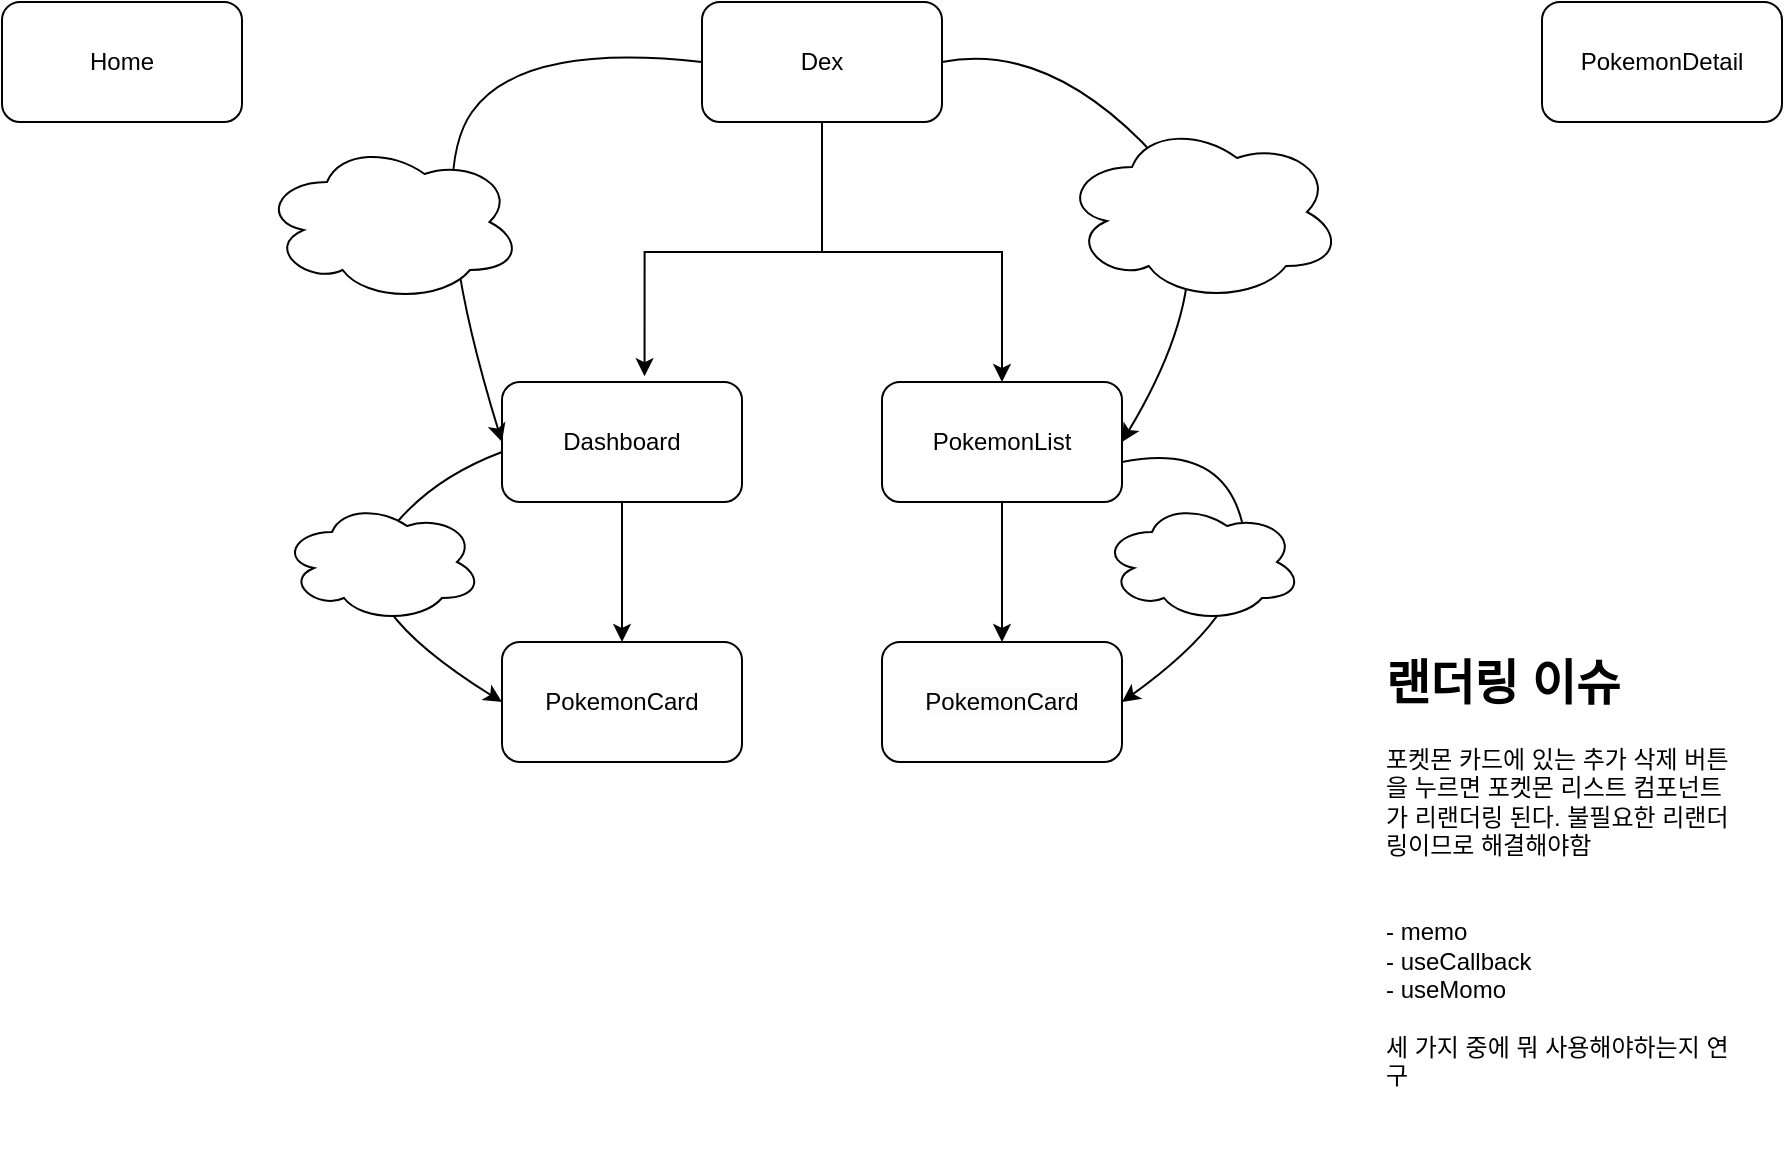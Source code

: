 <mxfile>
    <diagram id="Kpmktcds9ThAUCa2XqrF" name="Page-1">
        <mxGraphModel dx="2098" dy="660" grid="1" gridSize="10" guides="1" tooltips="1" connect="1" arrows="1" fold="1" page="1" pageScale="1" pageWidth="827" pageHeight="1169" math="0" shadow="0">
            <root>
                <mxCell id="0"/>
                <mxCell id="1" parent="0"/>
                <mxCell id="2" value="Home" style="rounded=1;whiteSpace=wrap;html=1;" vertex="1" parent="1">
                    <mxGeometry x="-400" y="160" width="120" height="60" as="geometry"/>
                </mxCell>
                <mxCell id="3" style="edgeStyle=orthogonalEdgeStyle;rounded=0;orthogonalLoop=1;jettySize=auto;html=1;" edge="1" parent="1" source="4" target="9">
                    <mxGeometry relative="1" as="geometry"/>
                </mxCell>
                <mxCell id="4" value="Dex" style="rounded=1;whiteSpace=wrap;html=1;" vertex="1" parent="1">
                    <mxGeometry x="-50" y="160" width="120" height="60" as="geometry"/>
                </mxCell>
                <mxCell id="5" value="PokemonDetail" style="rounded=1;whiteSpace=wrap;html=1;" vertex="1" parent="1">
                    <mxGeometry x="370" y="160" width="120" height="60" as="geometry"/>
                </mxCell>
                <mxCell id="6" value="" style="edgeStyle=orthogonalEdgeStyle;rounded=0;orthogonalLoop=1;jettySize=auto;html=1;" edge="1" parent="1" source="7" target="10">
                    <mxGeometry relative="1" as="geometry"/>
                </mxCell>
                <mxCell id="7" value="Dashboard" style="rounded=1;whiteSpace=wrap;html=1;" vertex="1" parent="1">
                    <mxGeometry x="-150" y="350" width="120" height="60" as="geometry"/>
                </mxCell>
                <mxCell id="8" value="" style="edgeStyle=orthogonalEdgeStyle;rounded=0;orthogonalLoop=1;jettySize=auto;html=1;" edge="1" parent="1" source="9" target="11">
                    <mxGeometry relative="1" as="geometry"/>
                </mxCell>
                <mxCell id="9" value="PokemonList" style="rounded=1;whiteSpace=wrap;html=1;" vertex="1" parent="1">
                    <mxGeometry x="40" y="350" width="120" height="60" as="geometry"/>
                </mxCell>
                <mxCell id="10" value="PokemonCard" style="rounded=1;whiteSpace=wrap;html=1;" vertex="1" parent="1">
                    <mxGeometry x="-150" y="480" width="120" height="60" as="geometry"/>
                </mxCell>
                <mxCell id="11" value="&lt;meta charset=&quot;utf-8&quot;&gt;&lt;span style=&quot;color: rgb(0, 0, 0); font-family: Helvetica; font-size: 12px; font-style: normal; font-variant-ligatures: normal; font-variant-caps: normal; font-weight: 400; letter-spacing: normal; orphans: 2; text-align: center; text-indent: 0px; text-transform: none; widows: 2; word-spacing: 0px; -webkit-text-stroke-width: 0px; white-space: normal; background-color: rgb(251, 251, 251); text-decoration-thickness: initial; text-decoration-style: initial; text-decoration-color: initial; display: inline !important; float: none;&quot;&gt;PokemonCard&lt;/span&gt;" style="rounded=1;whiteSpace=wrap;html=1;" vertex="1" parent="1">
                    <mxGeometry x="40" y="480" width="120" height="60" as="geometry"/>
                </mxCell>
                <mxCell id="12" style="edgeStyle=orthogonalEdgeStyle;rounded=0;orthogonalLoop=1;jettySize=auto;html=1;entryX=0.594;entryY=-0.048;entryDx=0;entryDy=0;entryPerimeter=0;" edge="1" parent="1" source="4" target="7">
                    <mxGeometry relative="1" as="geometry"/>
                </mxCell>
                <mxCell id="13" value="&lt;h1 style=&quot;margin-top: 0px;&quot;&gt;랜더링 이슈&lt;/h1&gt;&lt;div&gt;포켓몬 카드에 있는 추가 삭제 버튼을 누르면 포켓몬 리스트 컴포넌트가 리랜더링 된다. 불필요한 리랜더링이므로 해결해야함&lt;/div&gt;&lt;div&gt;&lt;br&gt;&lt;/div&gt;&lt;div&gt;&lt;br&gt;&lt;/div&gt;&lt;div&gt;- memo&lt;/div&gt;&lt;div&gt;- useCallback&lt;/div&gt;&lt;div&gt;- useMomo&amp;nbsp;&lt;/div&gt;&lt;div&gt;&lt;br&gt;&lt;/div&gt;&lt;div&gt;세 가지 중에 뭐 사용해야하는지 연구&lt;br&gt;&lt;br&gt;&lt;br&gt;&lt;/div&gt;" style="text;html=1;whiteSpace=wrap;overflow=hidden;rounded=0;" vertex="1" parent="1">
                    <mxGeometry x="290" y="480" width="180" height="260" as="geometry"/>
                </mxCell>
                <mxCell id="14" value="" style="curved=1;endArrow=classic;html=1;rounded=0;exitX=0;exitY=0.75;exitDx=0;exitDy=0;entryX=0;entryY=0.5;entryDx=0;entryDy=0;" edge="1" parent="1" target="10">
                    <mxGeometry width="50" height="50" relative="1" as="geometry">
                        <mxPoint x="-150" y="385" as="sourcePoint"/>
                        <mxPoint x="-250" y="560" as="targetPoint"/>
                        <Array as="points">
                            <mxPoint x="-190" y="400"/>
                            <mxPoint x="-230" y="460"/>
                        </Array>
                    </mxGeometry>
                </mxCell>
                <mxCell id="15" value="" style="curved=1;endArrow=classic;html=1;rounded=0;exitX=0;exitY=0.5;exitDx=0;exitDy=0;entryX=0;entryY=0.5;entryDx=0;entryDy=0;" edge="1" parent="1" source="4" target="7">
                    <mxGeometry width="50" height="50" relative="1" as="geometry">
                        <mxPoint x="-160" y="160" as="sourcePoint"/>
                        <mxPoint x="-190" y="320" as="targetPoint"/>
                        <Array as="points">
                            <mxPoint x="-140" y="180"/>
                            <mxPoint x="-190" y="250"/>
                        </Array>
                    </mxGeometry>
                </mxCell>
                <mxCell id="16" value="" style="ellipse;shape=cloud;whiteSpace=wrap;html=1;" vertex="1" parent="1">
                    <mxGeometry x="-270" y="230" width="130" height="80" as="geometry"/>
                </mxCell>
                <mxCell id="17" value="" style="ellipse;shape=cloud;whiteSpace=wrap;html=1;" vertex="1" parent="1">
                    <mxGeometry x="-260" y="410" width="100" height="60" as="geometry"/>
                </mxCell>
                <mxCell id="18" value="" style="curved=1;endArrow=classic;html=1;rounded=0;exitX=0;exitY=0.5;exitDx=0;exitDy=0;entryX=1;entryY=0.5;entryDx=0;entryDy=0;" edge="1" parent="1" target="9">
                    <mxGeometry width="50" height="50" relative="1" as="geometry">
                        <mxPoint x="70" y="190" as="sourcePoint"/>
                        <mxPoint x="-30" y="380" as="targetPoint"/>
                        <Array as="points">
                            <mxPoint x="120" y="180"/>
                            <mxPoint x="220" y="280"/>
                        </Array>
                    </mxGeometry>
                </mxCell>
                <mxCell id="19" value="" style="curved=1;endArrow=classic;html=1;rounded=0;exitX=0;exitY=0.5;exitDx=0;exitDy=0;entryX=1;entryY=0.5;entryDx=0;entryDy=0;" edge="1" parent="1" target="11">
                    <mxGeometry width="50" height="50" relative="1" as="geometry">
                        <mxPoint x="160" y="390" as="sourcePoint"/>
                        <mxPoint x="250" y="580" as="targetPoint"/>
                        <Array as="points">
                            <mxPoint x="210" y="380"/>
                            <mxPoint x="230" y="460"/>
                        </Array>
                    </mxGeometry>
                </mxCell>
                <mxCell id="20" value="" style="ellipse;shape=cloud;whiteSpace=wrap;html=1;" vertex="1" parent="1">
                    <mxGeometry x="130" y="220" width="140" height="90" as="geometry"/>
                </mxCell>
                <mxCell id="21" value="" style="ellipse;shape=cloud;whiteSpace=wrap;html=1;" vertex="1" parent="1">
                    <mxGeometry x="150" y="410" width="100" height="60" as="geometry"/>
                </mxCell>
            </root>
        </mxGraphModel>
    </diagram>
</mxfile>